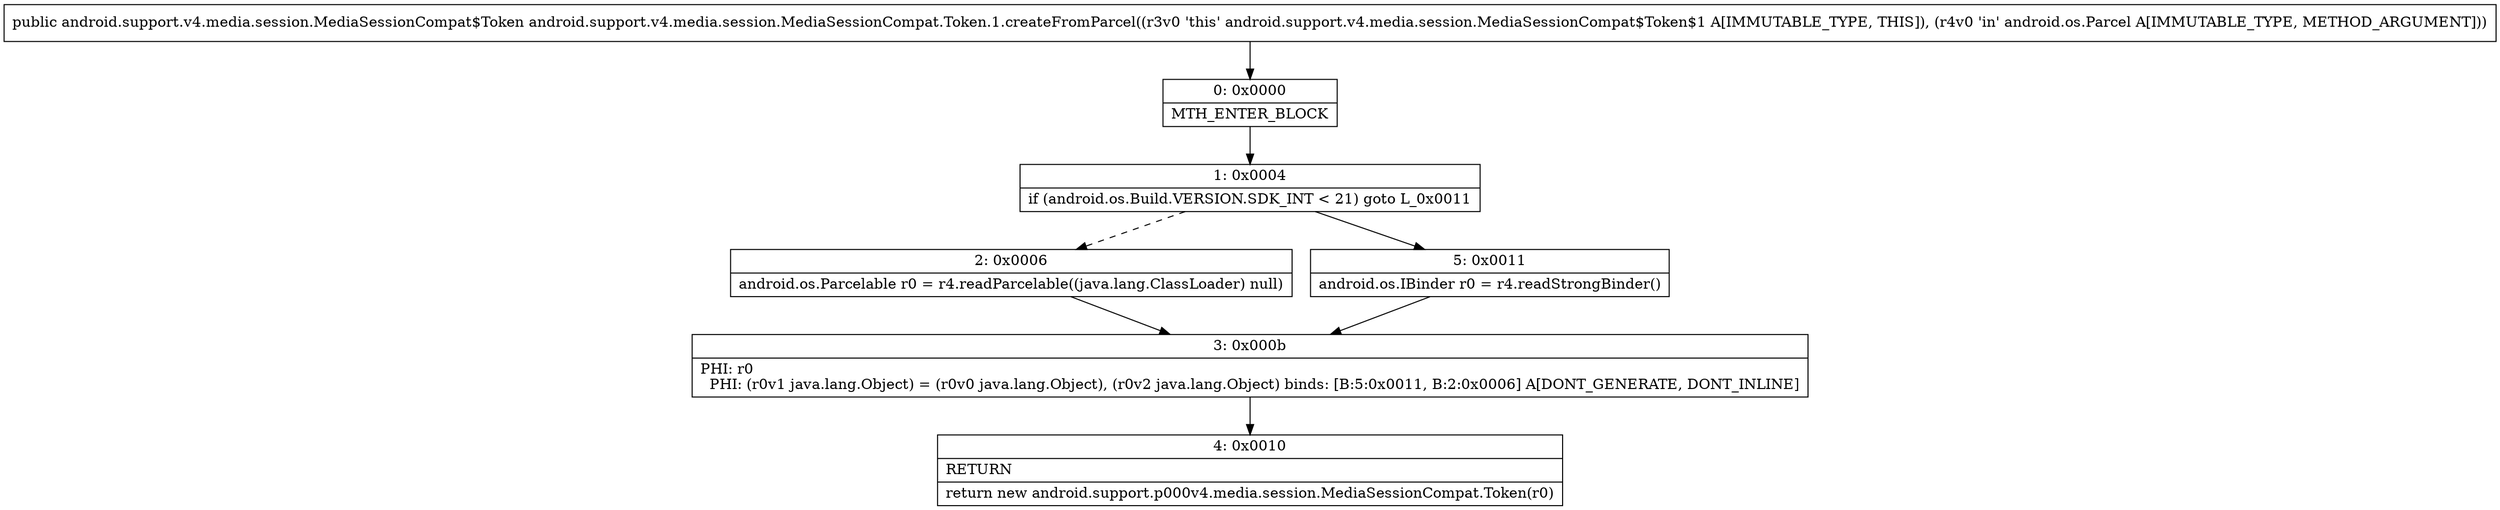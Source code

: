 digraph "CFG forandroid.support.v4.media.session.MediaSessionCompat.Token.1.createFromParcel(Landroid\/os\/Parcel;)Landroid\/support\/v4\/media\/session\/MediaSessionCompat$Token;" {
Node_0 [shape=record,label="{0\:\ 0x0000|MTH_ENTER_BLOCK\l}"];
Node_1 [shape=record,label="{1\:\ 0x0004|if (android.os.Build.VERSION.SDK_INT \< 21) goto L_0x0011\l}"];
Node_2 [shape=record,label="{2\:\ 0x0006|android.os.Parcelable r0 = r4.readParcelable((java.lang.ClassLoader) null)\l}"];
Node_3 [shape=record,label="{3\:\ 0x000b|PHI: r0 \l  PHI: (r0v1 java.lang.Object) = (r0v0 java.lang.Object), (r0v2 java.lang.Object) binds: [B:5:0x0011, B:2:0x0006] A[DONT_GENERATE, DONT_INLINE]\l}"];
Node_4 [shape=record,label="{4\:\ 0x0010|RETURN\l|return new android.support.p000v4.media.session.MediaSessionCompat.Token(r0)\l}"];
Node_5 [shape=record,label="{5\:\ 0x0011|android.os.IBinder r0 = r4.readStrongBinder()\l}"];
MethodNode[shape=record,label="{public android.support.v4.media.session.MediaSessionCompat$Token android.support.v4.media.session.MediaSessionCompat.Token.1.createFromParcel((r3v0 'this' android.support.v4.media.session.MediaSessionCompat$Token$1 A[IMMUTABLE_TYPE, THIS]), (r4v0 'in' android.os.Parcel A[IMMUTABLE_TYPE, METHOD_ARGUMENT])) }"];
MethodNode -> Node_0;
Node_0 -> Node_1;
Node_1 -> Node_2[style=dashed];
Node_1 -> Node_5;
Node_2 -> Node_3;
Node_3 -> Node_4;
Node_5 -> Node_3;
}

